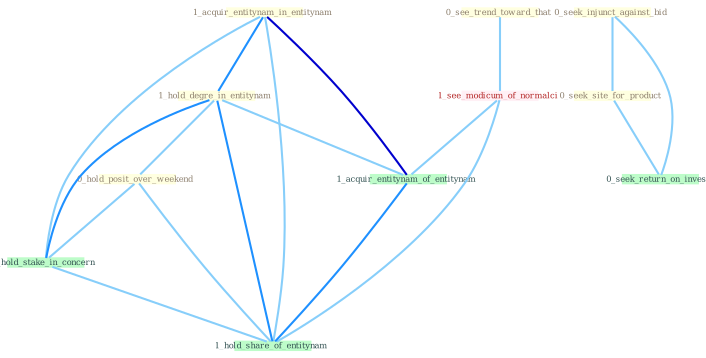 Graph G{ 
    node
    [shape=polygon,style=filled,width=.5,height=.06,color="#BDFCC9",fixedsize=true,fontsize=4,
    fontcolor="#2f4f4f"];
    {node
    [color="#ffffe0", fontcolor="#8b7d6b"] "1_acquir_entitynam_in_entitynam " "1_hold_degre_in_entitynam " "0_seek_injunct_against_bid " "0_see_trend_toward_that " "0_hold_posit_over_weekend " "0_seek_site_for_product "}
{node [color="#fff0f5", fontcolor="#b22222"] "1_see_modicum_of_normalci "}
edge [color="#B0E2FF"];

	"1_acquir_entitynam_in_entitynam " -- "1_hold_degre_in_entitynam " [w="2", color="#1e90ff" , len=0.8];
	"1_acquir_entitynam_in_entitynam " -- "1_hold_stake_in_concern " [w="1", color="#87cefa" ];
	"1_acquir_entitynam_in_entitynam " -- "1_acquir_entitynam_of_entitynam " [w="3", color="#0000cd" , len=0.6];
	"1_acquir_entitynam_in_entitynam " -- "1_hold_share_of_entitynam " [w="1", color="#87cefa" ];
	"1_hold_degre_in_entitynam " -- "0_hold_posit_over_weekend " [w="1", color="#87cefa" ];
	"1_hold_degre_in_entitynam " -- "1_hold_stake_in_concern " [w="2", color="#1e90ff" , len=0.8];
	"1_hold_degre_in_entitynam " -- "1_acquir_entitynam_of_entitynam " [w="1", color="#87cefa" ];
	"1_hold_degre_in_entitynam " -- "1_hold_share_of_entitynam " [w="2", color="#1e90ff" , len=0.8];
	"0_seek_injunct_against_bid " -- "0_seek_site_for_product " [w="1", color="#87cefa" ];
	"0_seek_injunct_against_bid " -- "0_seek_return_on_invest " [w="1", color="#87cefa" ];
	"0_see_trend_toward_that " -- "1_see_modicum_of_normalci " [w="1", color="#87cefa" ];
	"0_hold_posit_over_weekend " -- "1_hold_stake_in_concern " [w="1", color="#87cefa" ];
	"0_hold_posit_over_weekend " -- "1_hold_share_of_entitynam " [w="1", color="#87cefa" ];
	"0_seek_site_for_product " -- "0_seek_return_on_invest " [w="1", color="#87cefa" ];
	"1_hold_stake_in_concern " -- "1_hold_share_of_entitynam " [w="1", color="#87cefa" ];
	"1_see_modicum_of_normalci " -- "1_acquir_entitynam_of_entitynam " [w="1", color="#87cefa" ];
	"1_see_modicum_of_normalci " -- "1_hold_share_of_entitynam " [w="1", color="#87cefa" ];
	"1_acquir_entitynam_of_entitynam " -- "1_hold_share_of_entitynam " [w="2", color="#1e90ff" , len=0.8];
}